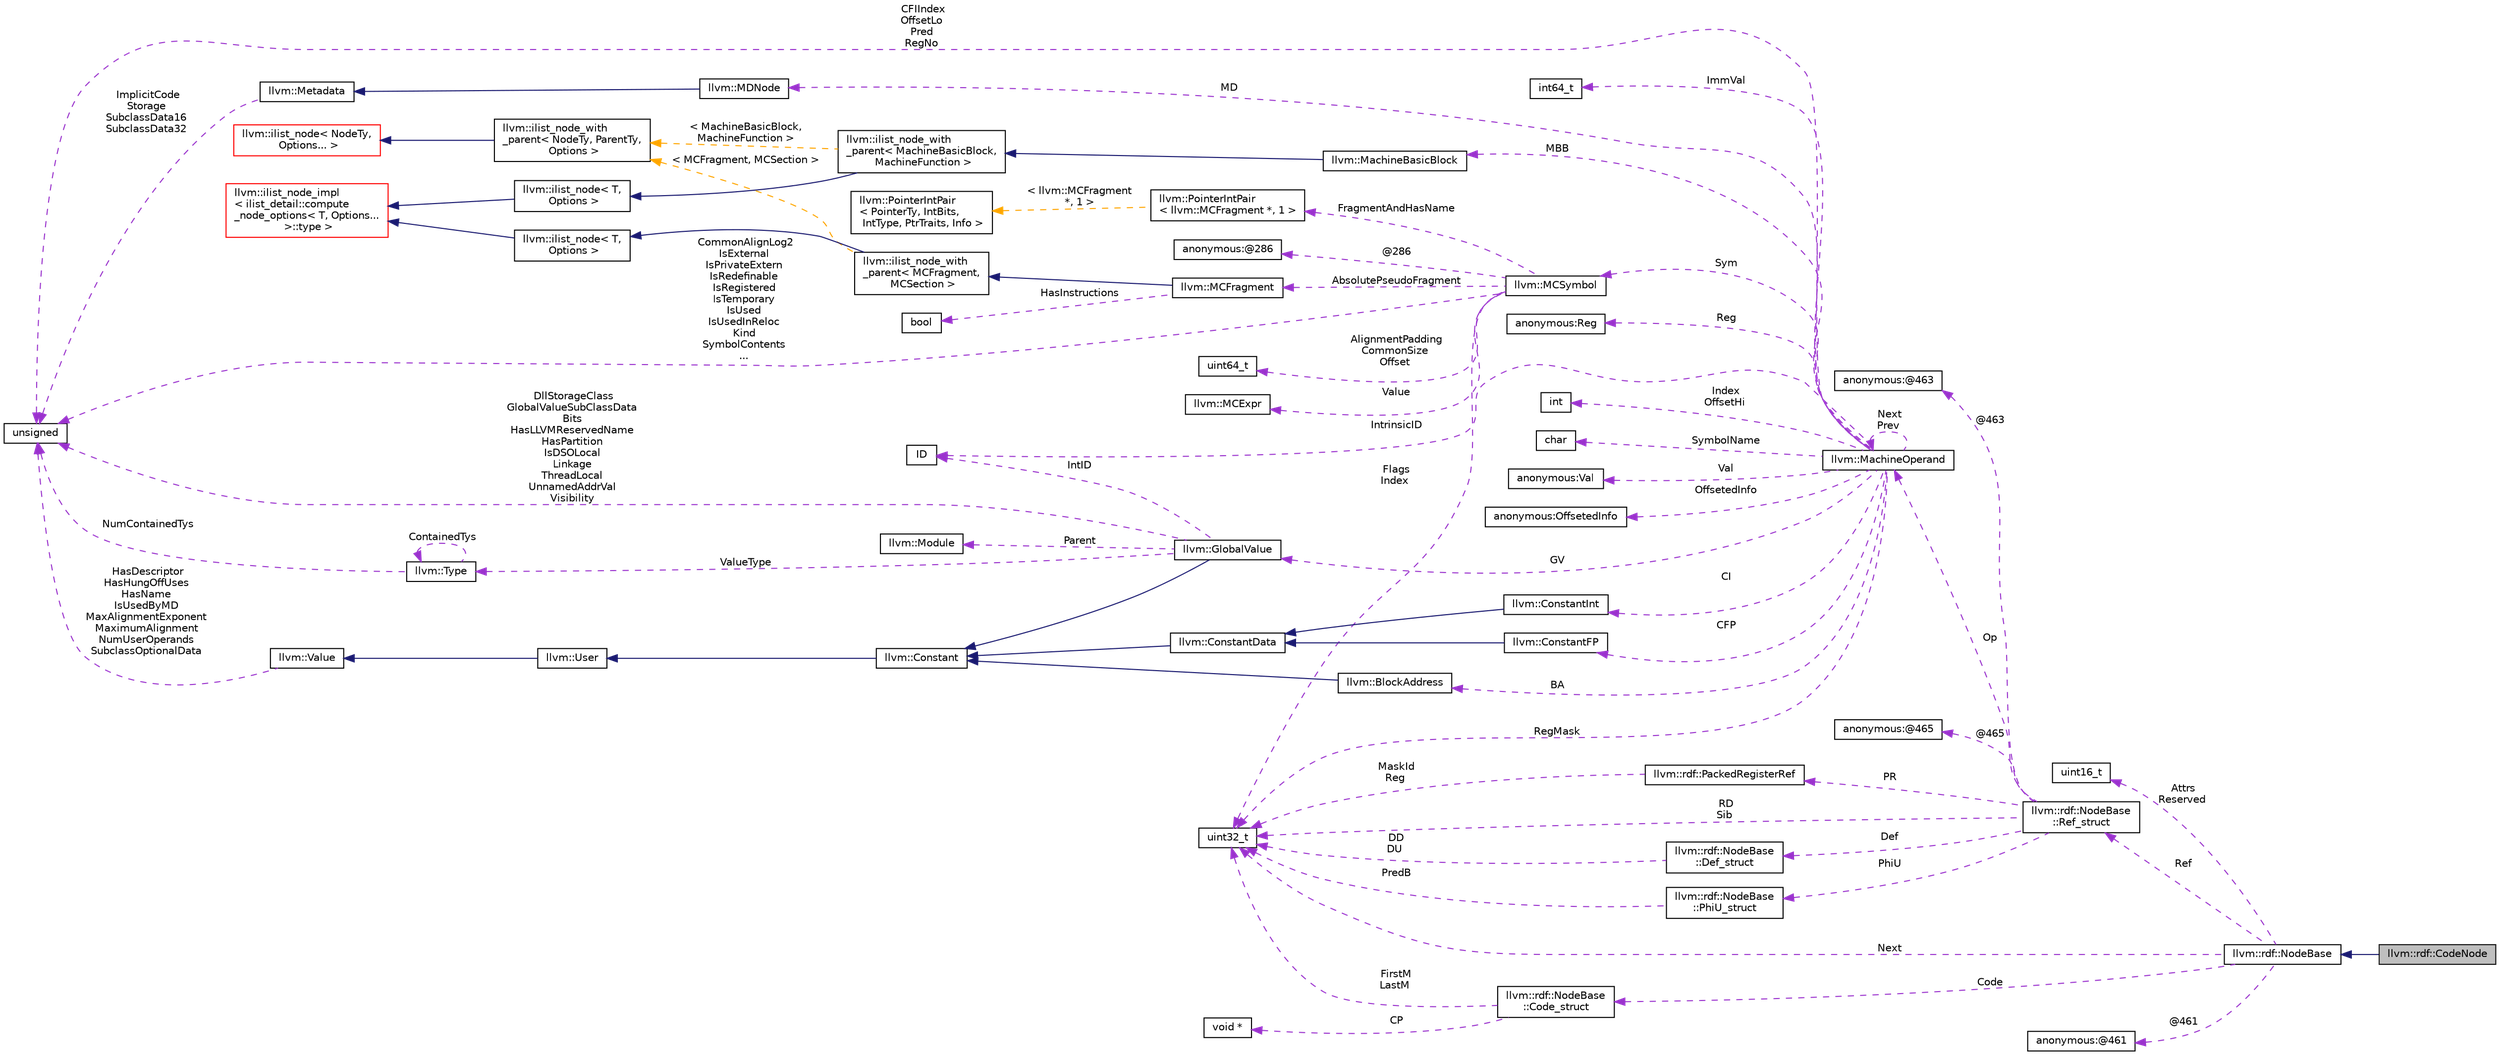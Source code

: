 digraph "llvm::rdf::CodeNode"
{
 // LATEX_PDF_SIZE
  bgcolor="transparent";
  edge [fontname="Helvetica",fontsize="10",labelfontname="Helvetica",labelfontsize="10"];
  node [fontname="Helvetica",fontsize="10",shape="box"];
  rankdir="LR";
  Node1 [label="llvm::rdf::CodeNode",height=0.2,width=0.4,color="black", fillcolor="grey75", style="filled", fontcolor="black",tooltip=" "];
  Node2 -> Node1 [dir="back",color="midnightblue",fontsize="10",style="solid",fontname="Helvetica"];
  Node2 [label="llvm::rdf::NodeBase",height=0.2,width=0.4,color="black",URL="$structllvm_1_1rdf_1_1NodeBase.html",tooltip=" "];
  Node3 -> Node2 [dir="back",color="darkorchid3",fontsize="10",style="dashed",label=" Attrs\nReserved" ,fontname="Helvetica"];
  Node3 [label="uint16_t",height=0.2,width=0.4,color="black",tooltip=" "];
  Node4 -> Node2 [dir="back",color="darkorchid3",fontsize="10",style="dashed",label=" Next" ,fontname="Helvetica"];
  Node4 [label="uint32_t",height=0.2,width=0.4,color="black",URL="$classuint32__t.html",tooltip=" "];
  Node5 -> Node2 [dir="back",color="darkorchid3",fontsize="10",style="dashed",label=" Ref" ,fontname="Helvetica"];
  Node5 [label="llvm::rdf::NodeBase\l::Ref_struct",height=0.2,width=0.4,color="black",URL="$structllvm_1_1rdf_1_1NodeBase_1_1Ref__struct.html",tooltip=" "];
  Node4 -> Node5 [dir="back",color="darkorchid3",fontsize="10",style="dashed",label=" RD\nSib" ,fontname="Helvetica"];
  Node6 -> Node5 [dir="back",color="darkorchid3",fontsize="10",style="dashed",label=" Def" ,fontname="Helvetica"];
  Node6 [label="llvm::rdf::NodeBase\l::Def_struct",height=0.2,width=0.4,color="black",URL="$structllvm_1_1rdf_1_1NodeBase_1_1Def__struct.html",tooltip=" "];
  Node4 -> Node6 [dir="back",color="darkorchid3",fontsize="10",style="dashed",label=" DD\nDU" ,fontname="Helvetica"];
  Node7 -> Node5 [dir="back",color="darkorchid3",fontsize="10",style="dashed",label=" PhiU" ,fontname="Helvetica"];
  Node7 [label="llvm::rdf::NodeBase\l::PhiU_struct",height=0.2,width=0.4,color="black",URL="$structllvm_1_1rdf_1_1NodeBase_1_1PhiU__struct.html",tooltip=" "];
  Node4 -> Node7 [dir="back",color="darkorchid3",fontsize="10",style="dashed",label=" PredB" ,fontname="Helvetica"];
  Node8 -> Node5 [dir="back",color="darkorchid3",fontsize="10",style="dashed",label=" @463" ,fontname="Helvetica"];
  Node8 [label="anonymous:@463",height=0.2,width=0.4,color="black",tooltip=" "];
  Node9 -> Node5 [dir="back",color="darkorchid3",fontsize="10",style="dashed",label=" Op" ,fontname="Helvetica"];
  Node9 [label="llvm::MachineOperand",height=0.2,width=0.4,color="black",URL="$classllvm_1_1MachineOperand.html",tooltip="MachineOperand class - Representation of each machine instruction operand."];
  Node10 -> Node9 [dir="back",color="darkorchid3",fontsize="10",style="dashed",label=" CFIIndex\nOffsetLo\nPred\nRegNo" ,fontname="Helvetica"];
  Node10 [label="unsigned",height=0.2,width=0.4,color="black",URL="$classunsigned.html",tooltip=" "];
  Node11 -> Node9 [dir="back",color="darkorchid3",fontsize="10",style="dashed",label=" MBB" ,fontname="Helvetica"];
  Node11 [label="llvm::MachineBasicBlock",height=0.2,width=0.4,color="black",URL="$classllvm_1_1MachineBasicBlock.html",tooltip=" "];
  Node12 -> Node11 [dir="back",color="midnightblue",fontsize="10",style="solid",fontname="Helvetica"];
  Node12 [label="llvm::ilist_node_with\l_parent\< MachineBasicBlock,\l MachineFunction \>",height=0.2,width=0.4,color="black",URL="$classllvm_1_1ilist__node__with__parent.html",tooltip=" "];
  Node13 -> Node12 [dir="back",color="midnightblue",fontsize="10",style="solid",fontname="Helvetica"];
  Node13 [label="llvm::ilist_node\< T,\l Options \>",height=0.2,width=0.4,color="black",URL="$classllvm_1_1ilist__node.html",tooltip=" "];
  Node14 -> Node13 [dir="back",color="midnightblue",fontsize="10",style="solid",fontname="Helvetica"];
  Node14 [label="llvm::ilist_node_impl\l\< ilist_detail::compute\l_node_options\< T, Options...\l \>::type \>",height=0.2,width=0.4,color="red",URL="$classllvm_1_1ilist__node__impl.html",tooltip=" "];
  Node17 -> Node12 [dir="back",color="orange",fontsize="10",style="dashed",label=" \< MachineBasicBlock,\l MachineFunction \>" ,fontname="Helvetica"];
  Node17 [label="llvm::ilist_node_with\l_parent\< NodeTy, ParentTy,\l Options \>",height=0.2,width=0.4,color="black",URL="$classllvm_1_1ilist__node__with__parent.html",tooltip="An ilist node that can access its parent list."];
  Node18 -> Node17 [dir="back",color="midnightblue",fontsize="10",style="solid",fontname="Helvetica"];
  Node18 [label="llvm::ilist_node\< NodeTy,\l Options... \>",height=0.2,width=0.4,color="red",URL="$classllvm_1_1ilist__node.html",tooltip=" "];
  Node21 -> Node9 [dir="back",color="darkorchid3",fontsize="10",style="dashed",label=" CFP" ,fontname="Helvetica"];
  Node21 [label="llvm::ConstantFP",height=0.2,width=0.4,color="black",URL="$classllvm_1_1ConstantFP.html",tooltip="ConstantFP - Floating Point Values [float, double]."];
  Node22 -> Node21 [dir="back",color="midnightblue",fontsize="10",style="solid",fontname="Helvetica"];
  Node22 [label="llvm::ConstantData",height=0.2,width=0.4,color="black",URL="$classllvm_1_1ConstantData.html",tooltip="Base class for constants with no operands."];
  Node23 -> Node22 [dir="back",color="midnightblue",fontsize="10",style="solid",fontname="Helvetica"];
  Node23 [label="llvm::Constant",height=0.2,width=0.4,color="black",URL="$classllvm_1_1Constant.html",tooltip="This is an important base class in LLVM."];
  Node24 -> Node23 [dir="back",color="midnightblue",fontsize="10",style="solid",fontname="Helvetica"];
  Node24 [label="llvm::User",height=0.2,width=0.4,color="black",URL="$classllvm_1_1User.html",tooltip=" "];
  Node25 -> Node24 [dir="back",color="midnightblue",fontsize="10",style="solid",fontname="Helvetica"];
  Node25 [label="llvm::Value",height=0.2,width=0.4,color="black",URL="$classllvm_1_1Value.html",tooltip="LLVM Value Representation."];
  Node10 -> Node25 [dir="back",color="darkorchid3",fontsize="10",style="dashed",label=" HasDescriptor\nHasHungOffUses\nHasName\nIsUsedByMD\nMaxAlignmentExponent\nMaximumAlignment\nNumUserOperands\nSubclassOptionalData" ,fontname="Helvetica"];
  Node26 -> Node9 [dir="back",color="darkorchid3",fontsize="10",style="dashed",label=" CI" ,fontname="Helvetica"];
  Node26 [label="llvm::ConstantInt",height=0.2,width=0.4,color="black",URL="$classllvm_1_1ConstantInt.html",tooltip="This is the shared class of boolean and integer constants."];
  Node22 -> Node26 [dir="back",color="midnightblue",fontsize="10",style="solid",fontname="Helvetica"];
  Node27 -> Node9 [dir="back",color="darkorchid3",fontsize="10",style="dashed",label=" ImmVal" ,fontname="Helvetica"];
  Node27 [label="int64_t",height=0.2,width=0.4,color="black",tooltip=" "];
  Node4 -> Node9 [dir="back",color="darkorchid3",fontsize="10",style="dashed",label=" RegMask" ,fontname="Helvetica"];
  Node28 -> Node9 [dir="back",color="darkorchid3",fontsize="10",style="dashed",label=" MD" ,fontname="Helvetica"];
  Node28 [label="llvm::MDNode",height=0.2,width=0.4,color="black",URL="$classllvm_1_1MDNode.html",tooltip="Metadata node."];
  Node29 -> Node28 [dir="back",color="midnightblue",fontsize="10",style="solid",fontname="Helvetica"];
  Node29 [label="llvm::Metadata",height=0.2,width=0.4,color="black",URL="$classllvm_1_1Metadata.html",tooltip="Root of the metadata hierarchy."];
  Node10 -> Node29 [dir="back",color="darkorchid3",fontsize="10",style="dashed",label=" ImplicitCode\nStorage\nSubclassData16\nSubclassData32" ,fontname="Helvetica"];
  Node30 -> Node9 [dir="back",color="darkorchid3",fontsize="10",style="dashed",label=" Sym" ,fontname="Helvetica"];
  Node30 [label="llvm::MCSymbol",height=0.2,width=0.4,color="black",URL="$classllvm_1_1MCSymbol.html",tooltip="MCSymbol - Instances of this class represent a symbol name in the MC file, and MCSymbols are created ..."];
  Node31 -> Node30 [dir="back",color="darkorchid3",fontsize="10",style="dashed",label=" AbsolutePseudoFragment" ,fontname="Helvetica"];
  Node31 [label="llvm::MCFragment",height=0.2,width=0.4,color="black",URL="$classllvm_1_1MCFragment.html",tooltip=" "];
  Node32 -> Node31 [dir="back",color="midnightblue",fontsize="10",style="solid",fontname="Helvetica"];
  Node32 [label="llvm::ilist_node_with\l_parent\< MCFragment,\l MCSection \>",height=0.2,width=0.4,color="black",URL="$classllvm_1_1ilist__node__with__parent.html",tooltip=" "];
  Node33 -> Node32 [dir="back",color="midnightblue",fontsize="10",style="solid",fontname="Helvetica"];
  Node33 [label="llvm::ilist_node\< T,\l Options \>",height=0.2,width=0.4,color="black",URL="$classllvm_1_1ilist__node.html",tooltip=" "];
  Node14 -> Node33 [dir="back",color="midnightblue",fontsize="10",style="solid",fontname="Helvetica"];
  Node17 -> Node32 [dir="back",color="orange",fontsize="10",style="dashed",label=" \< MCFragment, MCSection \>" ,fontname="Helvetica"];
  Node34 -> Node31 [dir="back",color="darkorchid3",fontsize="10",style="dashed",label=" HasInstructions" ,fontname="Helvetica"];
  Node34 [label="bool",height=0.2,width=0.4,color="black",URL="$classbool.html",tooltip=" "];
  Node35 -> Node30 [dir="back",color="darkorchid3",fontsize="10",style="dashed",label=" FragmentAndHasName" ,fontname="Helvetica"];
  Node35 [label="llvm::PointerIntPair\l\< llvm::MCFragment *, 1 \>",height=0.2,width=0.4,color="black",URL="$classllvm_1_1PointerIntPair.html",tooltip=" "];
  Node36 -> Node35 [dir="back",color="orange",fontsize="10",style="dashed",label=" \< llvm::MCFragment\l *, 1 \>" ,fontname="Helvetica"];
  Node36 [label="llvm::PointerIntPair\l\< PointerTy, IntBits,\l IntType, PtrTraits, Info \>",height=0.2,width=0.4,color="black",URL="$classllvm_1_1PointerIntPair.html",tooltip="PointerIntPair - This class implements a pair of a pointer and small integer."];
  Node10 -> Node30 [dir="back",color="darkorchid3",fontsize="10",style="dashed",label=" CommonAlignLog2\nIsExternal\nIsPrivateExtern\nIsRedefinable\nIsRegistered\nIsTemporary\nIsUsed\nIsUsedInReloc\nKind\nSymbolContents\n..." ,fontname="Helvetica"];
  Node4 -> Node30 [dir="back",color="darkorchid3",fontsize="10",style="dashed",label=" Flags\nIndex" ,fontname="Helvetica"];
  Node37 -> Node30 [dir="back",color="darkorchid3",fontsize="10",style="dashed",label=" AlignmentPadding\nCommonSize\nOffset" ,fontname="Helvetica"];
  Node37 [label="uint64_t",height=0.2,width=0.4,color="black",tooltip=" "];
  Node38 -> Node30 [dir="back",color="darkorchid3",fontsize="10",style="dashed",label=" Value" ,fontname="Helvetica"];
  Node38 [label="llvm::MCExpr",height=0.2,width=0.4,color="black",URL="$classllvm_1_1MCExpr.html",tooltip="Base class for the full range of assembler expressions which are needed for parsing."];
  Node39 -> Node30 [dir="back",color="darkorchid3",fontsize="10",style="dashed",label=" @286" ,fontname="Helvetica"];
  Node39 [label="anonymous:@286",height=0.2,width=0.4,color="black",tooltip=" "];
  Node40 -> Node9 [dir="back",color="darkorchid3",fontsize="10",style="dashed",label=" IntrinsicID" ,fontname="Helvetica"];
  Node40 [label="ID",height=0.2,width=0.4,color="black",tooltip=" "];
  Node9 -> Node9 [dir="back",color="darkorchid3",fontsize="10",style="dashed",label=" Next\nPrev" ,fontname="Helvetica"];
  Node41 -> Node9 [dir="back",color="darkorchid3",fontsize="10",style="dashed",label=" Reg" ,fontname="Helvetica"];
  Node41 [label="anonymous:Reg",height=0.2,width=0.4,color="black",tooltip=" "];
  Node42 -> Node9 [dir="back",color="darkorchid3",fontsize="10",style="dashed",label=" Index\nOffsetHi" ,fontname="Helvetica"];
  Node42 [label="int",height=0.2,width=0.4,color="black",tooltip=" "];
  Node43 -> Node9 [dir="back",color="darkorchid3",fontsize="10",style="dashed",label=" SymbolName" ,fontname="Helvetica"];
  Node43 [label="char",height=0.2,width=0.4,color="black",URL="$classchar.html",tooltip=" "];
  Node44 -> Node9 [dir="back",color="darkorchid3",fontsize="10",style="dashed",label=" GV" ,fontname="Helvetica"];
  Node44 [label="llvm::GlobalValue",height=0.2,width=0.4,color="black",URL="$classllvm_1_1GlobalValue.html",tooltip=" "];
  Node23 -> Node44 [dir="back",color="midnightblue",fontsize="10",style="solid",fontname="Helvetica"];
  Node45 -> Node44 [dir="back",color="darkorchid3",fontsize="10",style="dashed",label=" ValueType" ,fontname="Helvetica"];
  Node45 [label="llvm::Type",height=0.2,width=0.4,color="black",URL="$classllvm_1_1Type.html",tooltip="The instances of the Type class are immutable: once they are created, they are never changed."];
  Node10 -> Node45 [dir="back",color="darkorchid3",fontsize="10",style="dashed",label=" NumContainedTys" ,fontname="Helvetica"];
  Node45 -> Node45 [dir="back",color="darkorchid3",fontsize="10",style="dashed",label=" ContainedTys" ,fontname="Helvetica"];
  Node10 -> Node44 [dir="back",color="darkorchid3",fontsize="10",style="dashed",label=" DllStorageClass\nGlobalValueSubClassData\lBits\nHasLLVMReservedName\nHasPartition\nIsDSOLocal\nLinkage\nThreadLocal\nUnnamedAddrVal\nVisibility" ,fontname="Helvetica"];
  Node40 -> Node44 [dir="back",color="darkorchid3",fontsize="10",style="dashed",label=" IntID" ,fontname="Helvetica"];
  Node46 -> Node44 [dir="back",color="darkorchid3",fontsize="10",style="dashed",label=" Parent" ,fontname="Helvetica"];
  Node46 [label="llvm::Module",height=0.2,width=0.4,color="black",URL="$classllvm_1_1Module.html",tooltip="A Module instance is used to store all the information related to an LLVM module."];
  Node47 -> Node9 [dir="back",color="darkorchid3",fontsize="10",style="dashed",label=" BA" ,fontname="Helvetica"];
  Node47 [label="llvm::BlockAddress",height=0.2,width=0.4,color="black",URL="$classllvm_1_1BlockAddress.html",tooltip="The address of a basic block."];
  Node23 -> Node47 [dir="back",color="midnightblue",fontsize="10",style="solid",fontname="Helvetica"];
  Node48 -> Node9 [dir="back",color="darkorchid3",fontsize="10",style="dashed",label=" Val" ,fontname="Helvetica"];
  Node48 [label="anonymous:Val",height=0.2,width=0.4,color="black",tooltip=" "];
  Node49 -> Node9 [dir="back",color="darkorchid3",fontsize="10",style="dashed",label=" OffsetedInfo" ,fontname="Helvetica"];
  Node49 [label="anonymous:OffsetedInfo",height=0.2,width=0.4,color="black",tooltip=" "];
  Node50 -> Node5 [dir="back",color="darkorchid3",fontsize="10",style="dashed",label=" PR" ,fontname="Helvetica"];
  Node50 [label="llvm::rdf::PackedRegisterRef",height=0.2,width=0.4,color="black",URL="$structllvm_1_1rdf_1_1PackedRegisterRef.html",tooltip=" "];
  Node4 -> Node50 [dir="back",color="darkorchid3",fontsize="10",style="dashed",label=" MaskId\nReg" ,fontname="Helvetica"];
  Node51 -> Node5 [dir="back",color="darkorchid3",fontsize="10",style="dashed",label=" @465" ,fontname="Helvetica"];
  Node51 [label="anonymous:@465",height=0.2,width=0.4,color="black",tooltip=" "];
  Node52 -> Node2 [dir="back",color="darkorchid3",fontsize="10",style="dashed",label=" Code" ,fontname="Helvetica"];
  Node52 [label="llvm::rdf::NodeBase\l::Code_struct",height=0.2,width=0.4,color="black",URL="$structllvm_1_1rdf_1_1NodeBase_1_1Code__struct.html",tooltip=" "];
  Node53 -> Node52 [dir="back",color="darkorchid3",fontsize="10",style="dashed",label=" CP" ,fontname="Helvetica"];
  Node53 [label="void *",height=0.2,width=0.4,color="black",tooltip=" "];
  Node4 -> Node52 [dir="back",color="darkorchid3",fontsize="10",style="dashed",label=" FirstM\nLastM" ,fontname="Helvetica"];
  Node54 -> Node2 [dir="back",color="darkorchid3",fontsize="10",style="dashed",label=" @461" ,fontname="Helvetica"];
  Node54 [label="anonymous:@461",height=0.2,width=0.4,color="black",tooltip=" "];
}
